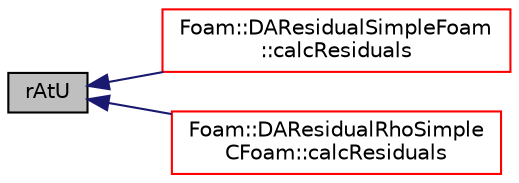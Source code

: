 digraph "rAtU"
{
  bgcolor="transparent";
  edge [fontname="Helvetica",fontsize="10",labelfontname="Helvetica",labelfontsize="10"];
  node [fontname="Helvetica",fontsize="10",shape=record];
  rankdir="LR";
  Node10 [label="rAtU",height=0.2,width=0.4,color="black", fillcolor="grey75", style="filled", fontcolor="black"];
  Node10 -> Node11 [dir="back",color="midnightblue",fontsize="10",style="solid",fontname="Helvetica"];
  Node11 [label="Foam::DAResidualSimpleFoam\l::calcResiduals",height=0.2,width=0.4,color="red",URL="$classFoam_1_1DAResidualSimpleFoam.html#a4b38dbac981107ec6386d78322323535",tooltip="compute residual "];
  Node10 -> Node13 [dir="back",color="midnightblue",fontsize="10",style="solid",fontname="Helvetica"];
  Node13 [label="Foam::DAResidualRhoSimple\lCFoam::calcResiduals",height=0.2,width=0.4,color="red",URL="$classFoam_1_1DAResidualRhoSimpleCFoam.html#a4b38dbac981107ec6386d78322323535",tooltip="compute residual "];
}
